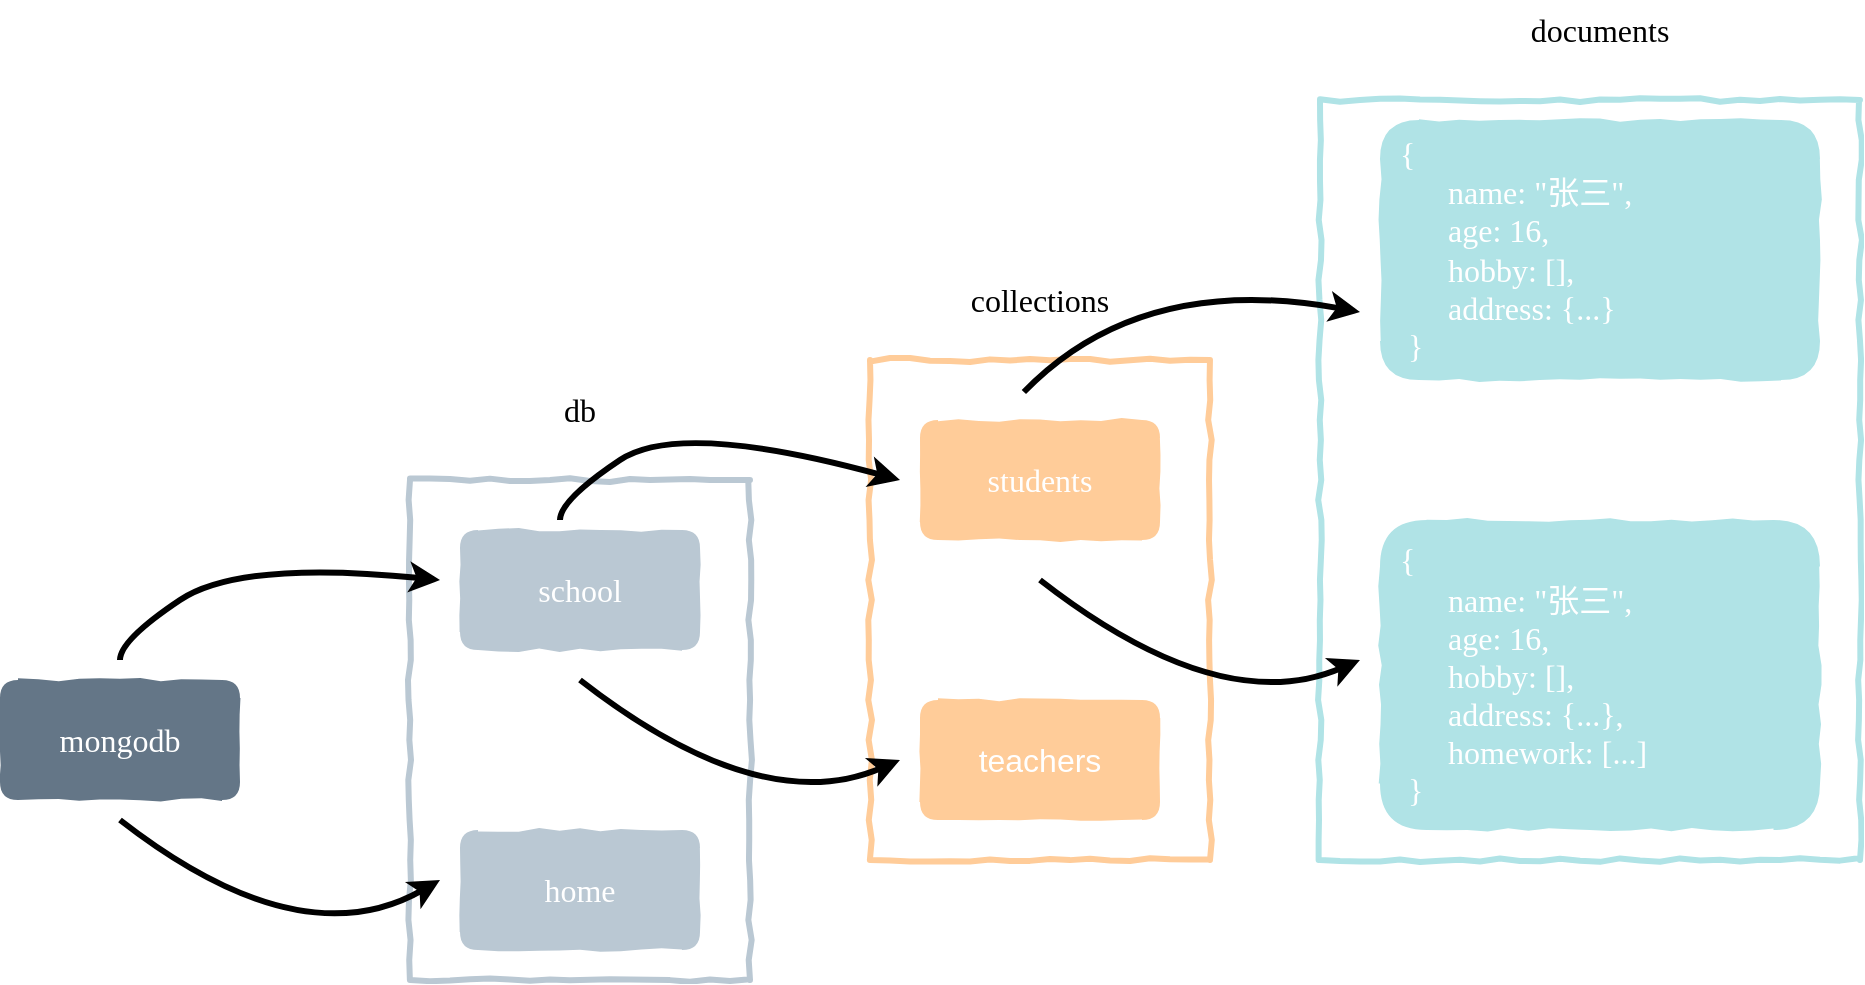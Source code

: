 <mxfile>
    <diagram name="第 1 页" id="4c6sl_cOKYhPbubwQjul">
        <mxGraphModel dx="826" dy="611" grid="1" gridSize="10" guides="1" tooltips="1" connect="1" arrows="1" fold="1" page="1" pageScale="1" pageWidth="2000" pageHeight="2000" background="none" math="0" shadow="0">
            <root>
                <mxCell id="0"/>
                <mxCell id="1" parent="0"/>
                <mxCell id="YvAbHG8B-Q53pECWOj-O-14" value="" style="rounded=0;whiteSpace=wrap;html=1;fillColor=none;shadow=0;glass=1;strokeColor=#bac8d3;strokeWidth=3;comic=1;" parent="1" vertex="1">
                    <mxGeometry x="305" y="410" width="170" height="250" as="geometry"/>
                </mxCell>
                <mxCell id="YvAbHG8B-Q53pECWOj-O-16" value="" style="rounded=0;whiteSpace=wrap;html=1;fillColor=none;shadow=0;glass=1;strokeColor=#ffcc99;strokeWidth=3;comic=1;" parent="1" vertex="1">
                    <mxGeometry x="535" y="350" width="170" height="250" as="geometry"/>
                </mxCell>
                <mxCell id="YvAbHG8B-Q53pECWOj-O-17" value="" style="rounded=0;whiteSpace=wrap;html=1;fillColor=none;shadow=0;glass=1;strokeColor=#b0e3e6;strokeWidth=3;comic=1;" parent="1" vertex="1">
                    <mxGeometry x="760" y="220" width="270" height="380" as="geometry"/>
                </mxCell>
                <mxCell id="YvAbHG8B-Q53pECWOj-O-1" value="&lt;font face=&quot;Comic Sans MS&quot; color=&quot;#ffffff&quot; style=&quot;font-size: 16px;&quot;&gt;mongodb&lt;/font&gt;" style="rounded=1;whiteSpace=wrap;html=1;glass=0;shadow=0;fillColor=#647687;comic=1;strokeColor=none;fontColor=#ffffff;" parent="1" vertex="1">
                    <mxGeometry x="100" y="510" width="120" height="60" as="geometry"/>
                </mxCell>
                <mxCell id="YvAbHG8B-Q53pECWOj-O-2" value="&lt;font color=&quot;#ffffff&quot; face=&quot;Comic Sans MS&quot; style=&quot;font-size: 16px;&quot;&gt;school&lt;/font&gt;" style="rounded=1;whiteSpace=wrap;html=1;glass=0;shadow=0;fillColor=#bac8d3;comic=1;strokeColor=none;" parent="1" vertex="1">
                    <mxGeometry x="330" y="435" width="120" height="60" as="geometry"/>
                </mxCell>
                <mxCell id="YvAbHG8B-Q53pECWOj-O-3" value="&lt;font face=&quot;Comic Sans MS&quot; color=&quot;#ffffff&quot; style=&quot;font-size: 16px;&quot;&gt;home&lt;/font&gt;" style="rounded=1;whiteSpace=wrap;html=1;glass=0;shadow=0;fillColor=#bac8d3;comic=1;strokeColor=none;" parent="1" vertex="1">
                    <mxGeometry x="330" y="585" width="120" height="60" as="geometry"/>
                </mxCell>
                <mxCell id="YvAbHG8B-Q53pECWOj-O-4" value="&lt;font color=&quot;#ffffff&quot; style=&quot;font-size: 16px;&quot; face=&quot;Comic Sans MS&quot;&gt;students&lt;/font&gt;" style="rounded=1;whiteSpace=wrap;html=1;glass=0;shadow=0;fillColor=#ffcc99;comic=1;strokeColor=none;" parent="1" vertex="1">
                    <mxGeometry x="560" y="380" width="120" height="60" as="geometry"/>
                </mxCell>
                <mxCell id="YvAbHG8B-Q53pECWOj-O-5" value="&lt;font color=&quot;#ffffff&quot; style=&quot;font-size: 16px;&quot;&gt;teachers&lt;/font&gt;" style="rounded=1;whiteSpace=wrap;html=1;glass=0;shadow=0;fillColor=#ffcc99;comic=1;strokeColor=none;" parent="1" vertex="1">
                    <mxGeometry x="560" y="520" width="120" height="60" as="geometry"/>
                </mxCell>
                <mxCell id="YvAbHG8B-Q53pECWOj-O-6" value="&lt;font face=&quot;Comic Sans MS&quot; color=&quot;#ffffff&quot; style=&quot;font-size: 16px;&quot;&gt;&amp;nbsp; {&lt;br&gt;&lt;span style=&quot;white-space: pre;&quot;&gt;&#9;&lt;/span&gt;name: &quot;张三&quot;,&lt;br&gt;&lt;span style=&quot;white-space: pre;&quot;&gt;&#9;&lt;/span&gt;age: 16,&lt;br&gt;&lt;span style=&quot;white-space: pre;&quot;&gt;&#9;&lt;/span&gt;hobby: [],&lt;br&gt;&lt;span style=&quot;white-space: pre;&quot;&gt;&#9;&lt;/span&gt;address: {...}&lt;br&gt;&amp;nbsp; &amp;nbsp;}&lt;/font&gt;" style="rounded=1;whiteSpace=wrap;html=1;glass=0;shadow=0;fillColor=#b0e3e6;comic=1;strokeColor=none;align=left;enumerate=0;" parent="1" vertex="1">
                    <mxGeometry x="790" y="230" width="220" height="130" as="geometry"/>
                </mxCell>
                <mxCell id="YvAbHG8B-Q53pECWOj-O-7" value="" style="curved=1;endArrow=classic;html=1;rounded=0;strokeWidth=3;" parent="1" edge="1">
                    <mxGeometry width="50" height="50" relative="1" as="geometry">
                        <mxPoint x="160" y="500" as="sourcePoint"/>
                        <mxPoint x="320" y="460" as="targetPoint"/>
                        <Array as="points">
                            <mxPoint x="160" y="490"/>
                            <mxPoint x="220" y="450"/>
                        </Array>
                    </mxGeometry>
                </mxCell>
                <mxCell id="YvAbHG8B-Q53pECWOj-O-8" value="" style="curved=1;endArrow=classic;html=1;rounded=0;strokeWidth=3;" parent="1" edge="1">
                    <mxGeometry width="50" height="50" relative="1" as="geometry">
                        <mxPoint x="160" y="580" as="sourcePoint"/>
                        <mxPoint x="320" y="610" as="targetPoint"/>
                        <Array as="points">
                            <mxPoint x="250" y="650"/>
                        </Array>
                    </mxGeometry>
                </mxCell>
                <mxCell id="YvAbHG8B-Q53pECWOj-O-9" value="" style="curved=1;endArrow=classic;html=1;rounded=0;strokeWidth=3;" parent="1" edge="1">
                    <mxGeometry width="50" height="50" relative="1" as="geometry">
                        <mxPoint x="380" y="430" as="sourcePoint"/>
                        <mxPoint x="550" y="410" as="targetPoint"/>
                        <Array as="points">
                            <mxPoint x="380" y="420"/>
                            <mxPoint x="440" y="380"/>
                        </Array>
                    </mxGeometry>
                </mxCell>
                <mxCell id="YvAbHG8B-Q53pECWOj-O-10" value="" style="curved=1;endArrow=classic;html=1;rounded=0;strokeWidth=3;" parent="1" edge="1">
                    <mxGeometry width="50" height="50" relative="1" as="geometry">
                        <mxPoint x="390" y="510" as="sourcePoint"/>
                        <mxPoint x="550" y="550" as="targetPoint"/>
                        <Array as="points">
                            <mxPoint x="480" y="580"/>
                        </Array>
                    </mxGeometry>
                </mxCell>
                <mxCell id="YvAbHG8B-Q53pECWOj-O-11" value="&lt;font face=&quot;Comic Sans MS&quot; color=&quot;#ffffff&quot; style=&quot;font-size: 16px;&quot;&gt;&amp;nbsp; {&lt;br&gt;&lt;span style=&quot;white-space: pre;&quot;&gt;&#9;&lt;/span&gt;name: &quot;张三&quot;,&lt;br&gt;&lt;span style=&quot;white-space: pre;&quot;&gt;&#9;&lt;/span&gt;age: 16,&lt;br&gt;&lt;span style=&quot;white-space: pre;&quot;&gt;&#9;&lt;/span&gt;hobby: [],&lt;br&gt;&lt;span style=&quot;white-space: pre;&quot;&gt;&#9;&lt;/span&gt;address: {...},&lt;br&gt;&lt;span style=&quot;white-space: pre;&quot;&gt;&#9;&lt;/span&gt;homework: [...]&lt;br&gt;&amp;nbsp; &amp;nbsp;}&lt;/font&gt;" style="rounded=1;whiteSpace=wrap;html=1;glass=0;shadow=0;fillColor=#b0e3e6;comic=1;strokeColor=none;align=left;enumerate=0;" parent="1" vertex="1">
                    <mxGeometry x="790" y="430" width="220" height="155" as="geometry"/>
                </mxCell>
                <mxCell id="YvAbHG8B-Q53pECWOj-O-12" value="" style="curved=1;endArrow=classic;html=1;rounded=0;strokeWidth=3;strokeColor=none;" parent="1" edge="1">
                    <mxGeometry width="50" height="50" relative="1" as="geometry">
                        <mxPoint x="620" y="370" as="sourcePoint"/>
                        <mxPoint x="780" y="300" as="targetPoint"/>
                        <Array as="points">
                            <mxPoint x="620" y="350"/>
                            <mxPoint x="680" y="320"/>
                        </Array>
                    </mxGeometry>
                </mxCell>
                <mxCell id="YvAbHG8B-Q53pECWOj-O-13" value="" style="curved=1;endArrow=classic;html=1;rounded=0;strokeWidth=3;strokeColor=none;" parent="1" edge="1">
                    <mxGeometry width="50" height="50" relative="1" as="geometry">
                        <mxPoint x="620" y="460" as="sourcePoint"/>
                        <mxPoint x="780" y="500" as="targetPoint"/>
                        <Array as="points">
                            <mxPoint x="710" y="530"/>
                        </Array>
                    </mxGeometry>
                </mxCell>
                <mxCell id="YvAbHG8B-Q53pECWOj-O-18" value="&lt;font face=&quot;Comic Sans MS&quot; style=&quot;font-size: 16px;&quot;&gt;db&lt;/font&gt;" style="text;html=1;strokeColor=none;fillColor=none;align=center;verticalAlign=middle;whiteSpace=wrap;rounded=0;" parent="1" vertex="1">
                    <mxGeometry x="360" y="360" width="60" height="30" as="geometry"/>
                </mxCell>
                <mxCell id="YvAbHG8B-Q53pECWOj-O-19" value="&lt;font face=&quot;Comic Sans MS&quot; style=&quot;font-size: 16px;&quot;&gt;collections&lt;/font&gt;" style="text;html=1;strokeColor=none;fillColor=none;align=center;verticalAlign=middle;whiteSpace=wrap;rounded=0;" parent="1" vertex="1">
                    <mxGeometry x="590" y="310" width="60" height="20" as="geometry"/>
                </mxCell>
                <mxCell id="YvAbHG8B-Q53pECWOj-O-20" value="&lt;font face=&quot;Comic Sans MS&quot; style=&quot;font-size: 16px;&quot;&gt;documents&lt;/font&gt;" style="text;html=1;strokeColor=none;fillColor=none;align=center;verticalAlign=middle;whiteSpace=wrap;rounded=0;" parent="1" vertex="1">
                    <mxGeometry x="870" y="170" width="60" height="30" as="geometry"/>
                </mxCell>
                <mxCell id="2" value="" style="curved=1;endArrow=classic;html=1;rounded=0;strokeWidth=3;" edge="1" parent="1">
                    <mxGeometry width="50" height="50" relative="1" as="geometry">
                        <mxPoint x="611.935" y="366" as="sourcePoint"/>
                        <mxPoint x="780" y="326" as="targetPoint"/>
                        <Array as="points">
                            <mxPoint x="670" y="306"/>
                        </Array>
                    </mxGeometry>
                </mxCell>
                <mxCell id="3" value="" style="curved=1;endArrow=classic;html=1;rounded=0;strokeWidth=3;" edge="1" parent="1">
                    <mxGeometry width="50" height="50" relative="1" as="geometry">
                        <mxPoint x="620" y="460" as="sourcePoint"/>
                        <mxPoint x="780" y="500" as="targetPoint"/>
                        <Array as="points">
                            <mxPoint x="710" y="530"/>
                        </Array>
                    </mxGeometry>
                </mxCell>
            </root>
        </mxGraphModel>
    </diagram>
</mxfile>